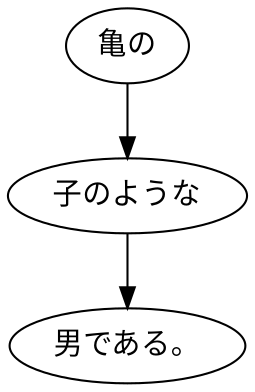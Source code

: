 digraph graph6483 {
	node0 [label="亀の"];
	node1 [label="子のような"];
	node2 [label="男である。"];
	node0 -> node1;
	node1 -> node2;
}
